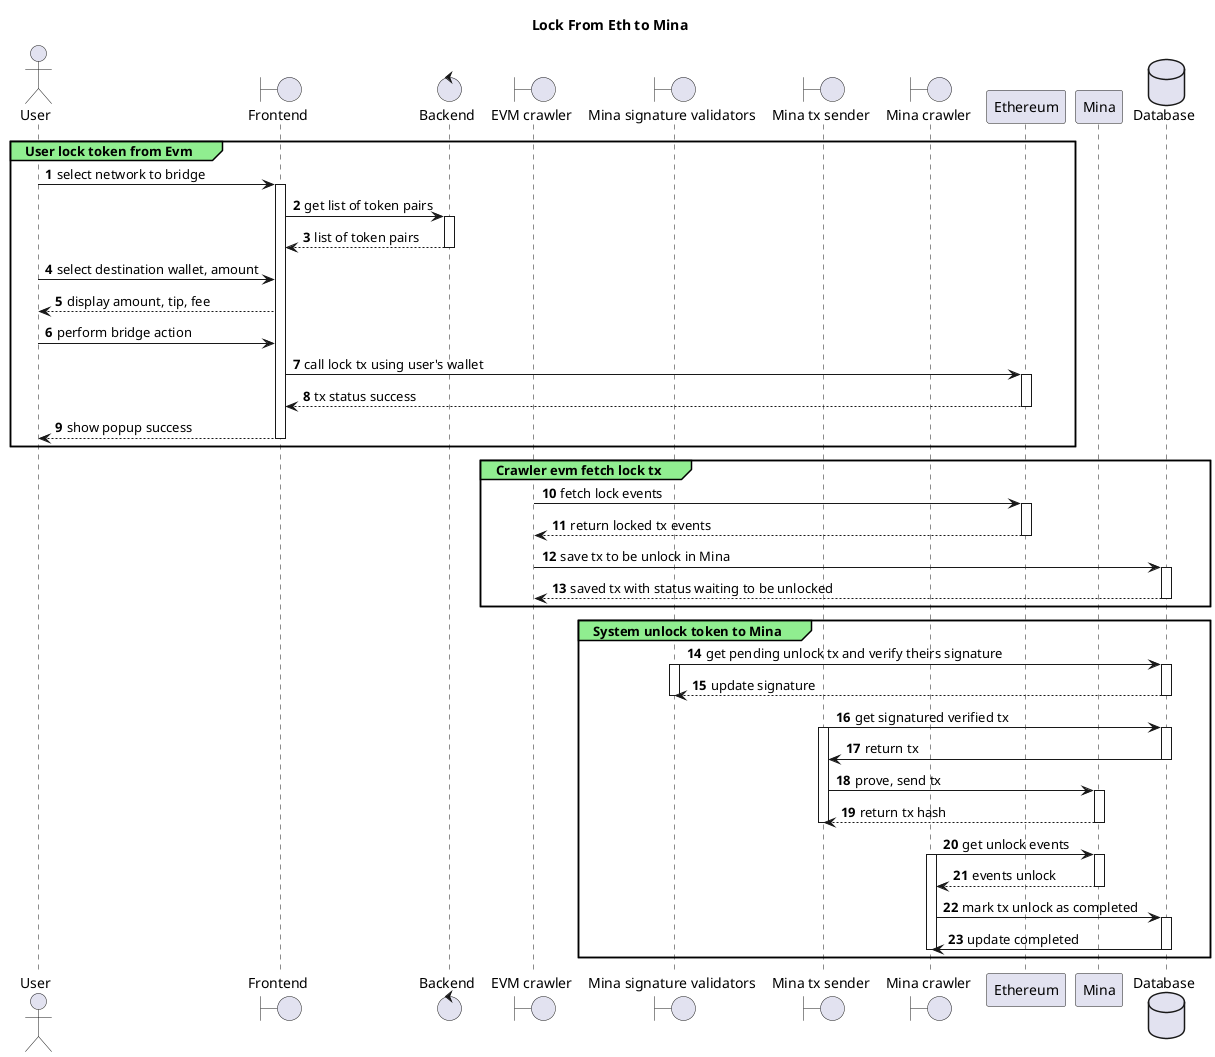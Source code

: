 @startuml 1
title Lock From Eth to Mina
actor User
boundary fe as "Frontend"
control be as "Backend"
boundary evm_crawler as "EVM crawler"
boundary mina_validator as "Mina signature validators"
boundary mina_sender as "Mina tx sender"
boundary mina_crawler as "Mina crawler"
participant Ethereum
participant Mina
database db as "Database"
autonumber

group#LightGreen User lock token from Evm

    User -> fe : select network to bridge

    activate fe
    fe -> be : get list of token pairs
    activate be
    be --> fe : list of token pairs
    deactivate be

    User -> fe: select destination wallet, amount
    fe --> User: display amount, tip, fee
    User -> fe: perform bridge action
    fe -> Ethereum: call lock tx using user's wallet
    activate Ethereum
    Ethereum --> fe: tx status success
    deactivate Ethereum

    fe --> User: show popup success
    deactivate fe


end
group#LightGreen Crawler evm fetch lock tx
    evm_crawler->Ethereum: fetch lock events
    activate Ethereum
    Ethereum --> evm_crawler: return locked tx events
    deactivate Ethereum

    evm_crawler -> db: save tx to be unlock in Mina
    activate db
    db --> evm_crawler: saved tx with status waiting to be unlocked
    deactivate db
end
group#LightGreen System unlock token to Mina

    mina_validator -> db: get pending unlock tx and verify theirs signature
    activate mina_validator
    activate db
    db --> mina_validator: update signature
    deactivate db
    deactivate mina_validator

    mina_sender -> db: get signatured verified tx
    activate db
    activate mina_sender
    db -> mina_sender: return tx
    deactivate db

    mina_sender -> Mina: prove, send tx
    activate Mina
    Mina --> mina_sender: return tx hash
    deactivate Mina
    deactivate mina_sender

    mina_crawler -> Mina: get unlock events
    activate mina_crawler
    activate Mina
    Mina --> mina_crawler: events unlock
    deactivate Mina
    mina_crawler ->db: mark tx unlock as completed
    activate db
    db -> mina_crawler: update completed
    deactivate mina_crawler
    deactivate db
end

@enduml

